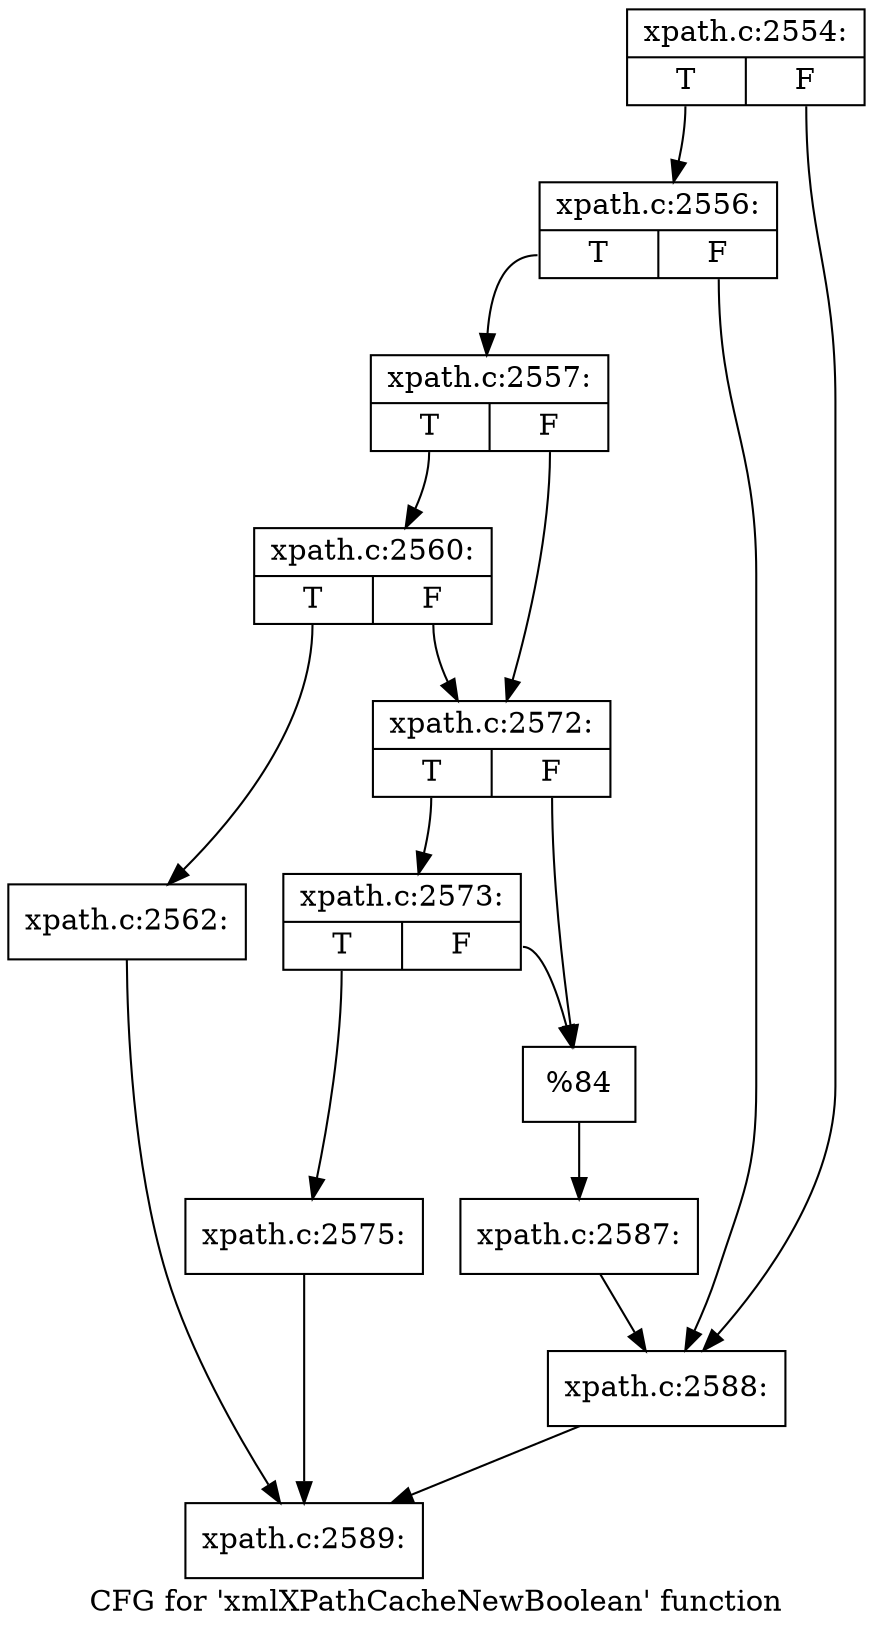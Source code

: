 digraph "CFG for 'xmlXPathCacheNewBoolean' function" {
	label="CFG for 'xmlXPathCacheNewBoolean' function";

	Node0x4e54f50 [shape=record,label="{xpath.c:2554:|{<s0>T|<s1>F}}"];
	Node0x4e54f50:s0 -> Node0x4e55a50;
	Node0x4e54f50:s1 -> Node0x4e50400;
	Node0x4e55a50 [shape=record,label="{xpath.c:2556:|{<s0>T|<s1>F}}"];
	Node0x4e55a50:s0 -> Node0x4e503b0;
	Node0x4e55a50:s1 -> Node0x4e50400;
	Node0x4e503b0 [shape=record,label="{xpath.c:2557:|{<s0>T|<s1>F}}"];
	Node0x4e503b0:s0 -> Node0x4e56770;
	Node0x4e503b0:s1 -> Node0x4e56720;
	Node0x4e56770 [shape=record,label="{xpath.c:2560:|{<s0>T|<s1>F}}"];
	Node0x4e56770:s0 -> Node0x4e56680;
	Node0x4e56770:s1 -> Node0x4e56720;
	Node0x4e56680 [shape=record,label="{xpath.c:2562:}"];
	Node0x4e56680 -> Node0x4e55a00;
	Node0x4e56720 [shape=record,label="{xpath.c:2572:|{<s0>T|<s1>F}}"];
	Node0x4e56720:s0 -> Node0x4e58650;
	Node0x4e56720:s1 -> Node0x4e58600;
	Node0x4e58650 [shape=record,label="{xpath.c:2573:|{<s0>T|<s1>F}}"];
	Node0x4e58650:s0 -> Node0x4e585b0;
	Node0x4e58650:s1 -> Node0x4e58600;
	Node0x4e585b0 [shape=record,label="{xpath.c:2575:}"];
	Node0x4e585b0 -> Node0x4e55a00;
	Node0x4e58600 [shape=record,label="{%84}"];
	Node0x4e58600 -> Node0x4e566d0;
	Node0x4e566d0 [shape=record,label="{xpath.c:2587:}"];
	Node0x4e566d0 -> Node0x4e50400;
	Node0x4e50400 [shape=record,label="{xpath.c:2588:}"];
	Node0x4e50400 -> Node0x4e55a00;
	Node0x4e55a00 [shape=record,label="{xpath.c:2589:}"];
}
